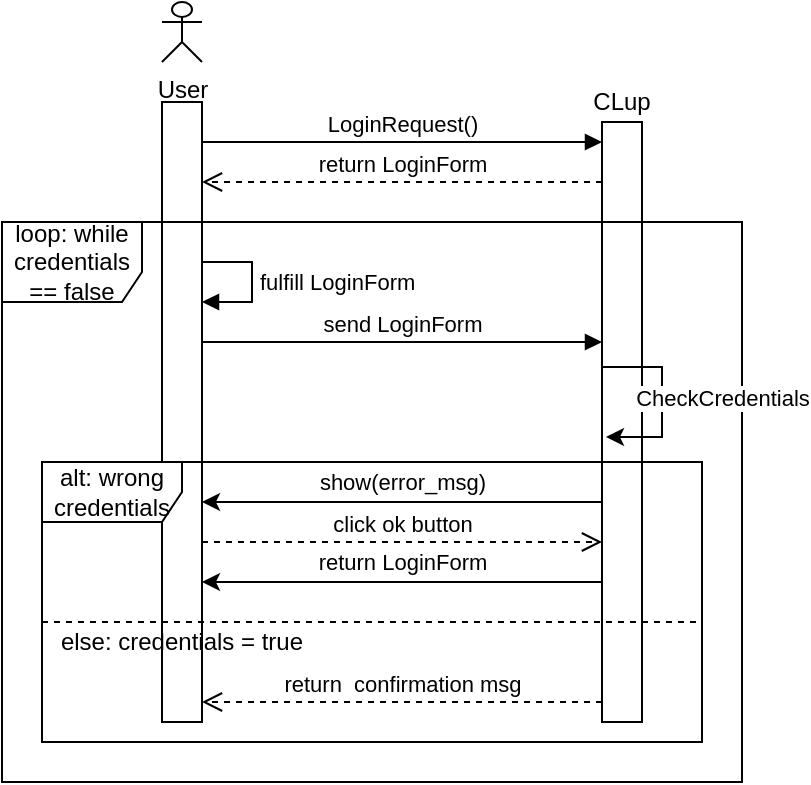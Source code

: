 <mxfile version="13.10.4" type="onedrive"><diagram id="7XqS3zvHjSXHjVMKc0oO" name="Page-1"><mxGraphModel dx="920" dy="485" grid="1" gridSize="10" guides="1" tooltips="1" connect="1" arrows="1" fold="1" page="1" pageScale="1" pageWidth="827" pageHeight="1169" math="0" shadow="0"><root><mxCell id="0"/><mxCell id="1" parent="0"/><mxCell id="ps5JSmDAXr1C3nV3g832-11" value="" style="rounded=0;whiteSpace=wrap;html=1;" vertex="1" parent="1"><mxGeometry x="100" y="80" width="20" height="310" as="geometry"/></mxCell><mxCell id="ps5JSmDAXr1C3nV3g832-10" value="" style="rounded=0;whiteSpace=wrap;html=1;" vertex="1" parent="1"><mxGeometry x="320" y="90" width="20" height="300" as="geometry"/></mxCell><mxCell id="ps5JSmDAXr1C3nV3g832-16" value="alt: wrong credentials" style="shape=umlFrame;whiteSpace=wrap;html=1;width=70;height=30;" vertex="1" parent="1"><mxGeometry x="40" y="260" width="330" height="140" as="geometry"/></mxCell><mxCell id="ps5JSmDAXr1C3nV3g832-13" value="loop: while credentials == false" style="shape=umlFrame;whiteSpace=wrap;html=1;width=70;height=40;" vertex="1" parent="1"><mxGeometry x="20" y="140" width="370" height="280" as="geometry"/></mxCell><mxCell id="ps5JSmDAXr1C3nV3g832-3" value="CLup" style="text;html=1;strokeColor=none;fillColor=none;align=center;verticalAlign=middle;whiteSpace=wrap;rounded=0;" vertex="1" parent="1"><mxGeometry x="310" y="70" width="40" height="20" as="geometry"/></mxCell><mxCell id="ps5JSmDAXr1C3nV3g832-4" value="LoginRequest()" style="html=1;verticalAlign=bottom;endArrow=block;" edge="1" parent="1"><mxGeometry width="80" relative="1" as="geometry"><mxPoint x="120" y="100" as="sourcePoint"/><mxPoint x="320" y="100" as="targetPoint"/><Array as="points"><mxPoint x="200" y="100"/></Array></mxGeometry></mxCell><mxCell id="ps5JSmDAXr1C3nV3g832-5" value="return LoginForm" style="html=1;verticalAlign=bottom;endArrow=open;dashed=1;endSize=8;" edge="1" parent="1"><mxGeometry relative="1" as="geometry"><mxPoint x="320" y="120" as="sourcePoint"/><mxPoint x="120" y="120" as="targetPoint"/></mxGeometry></mxCell><mxCell id="ps5JSmDAXr1C3nV3g832-6" value="send LoginForm" style="html=1;verticalAlign=bottom;endArrow=block;" edge="1" parent="1"><mxGeometry width="80" relative="1" as="geometry"><mxPoint x="120" y="200" as="sourcePoint"/><mxPoint x="320" y="200" as="targetPoint"/><Array as="points"><mxPoint x="200" y="200"/></Array></mxGeometry></mxCell><mxCell id="ps5JSmDAXr1C3nV3g832-7" value="CheckCredentials" style="edgeStyle=orthogonalEdgeStyle;rounded=0;orthogonalLoop=1;jettySize=auto;html=1;exitX=1;exitY=0.5;exitDx=0;exitDy=0;" edge="1" parent="1"><mxGeometry x="-0.033" y="30" relative="1" as="geometry"><mxPoint x="322.0" y="247.5" as="targetPoint"/><mxPoint x="320.0" y="212.5" as="sourcePoint"/><Array as="points"><mxPoint x="350" y="212.5"/><mxPoint x="350" y="247.5"/></Array><mxPoint as="offset"/></mxGeometry></mxCell><mxCell id="ps5JSmDAXr1C3nV3g832-8" value="return&amp;nbsp; confirmation msg" style="html=1;verticalAlign=bottom;endArrow=open;dashed=1;endSize=8;" edge="1" parent="1"><mxGeometry relative="1" as="geometry"><mxPoint x="320" y="380" as="sourcePoint"/><mxPoint x="120" y="380" as="targetPoint"/></mxGeometry></mxCell><mxCell id="ps5JSmDAXr1C3nV3g832-12" value="User" style="shape=umlActor;verticalLabelPosition=bottom;verticalAlign=top;html=1;outlineConnect=0;" vertex="1" parent="1"><mxGeometry x="100" y="30" width="20" height="30" as="geometry"/></mxCell><mxCell id="ps5JSmDAXr1C3nV3g832-15" value="fulfill LoginForm" style="edgeStyle=orthogonalEdgeStyle;html=1;align=left;spacingLeft=2;endArrow=block;rounded=0;" edge="1" parent="1"><mxGeometry relative="1" as="geometry"><mxPoint x="120" y="160" as="sourcePoint"/><Array as="points"><mxPoint x="145" y="160"/></Array><mxPoint x="120" y="180" as="targetPoint"/></mxGeometry></mxCell><mxCell id="ps5JSmDAXr1C3nV3g832-17" value="show(error_msg)" style="endArrow=classic;html=1;" edge="1" parent="1"><mxGeometry y="-10" width="50" height="50" relative="1" as="geometry"><mxPoint x="320" y="280" as="sourcePoint"/><mxPoint x="120" y="280" as="targetPoint"/><mxPoint as="offset"/></mxGeometry></mxCell><mxCell id="ps5JSmDAXr1C3nV3g832-19" value="click ok button" style="html=1;verticalAlign=bottom;endArrow=open;dashed=1;endSize=8;" edge="1" parent="1"><mxGeometry relative="1" as="geometry"><mxPoint x="120" y="300" as="sourcePoint"/><mxPoint x="320" y="300" as="targetPoint"/></mxGeometry></mxCell><mxCell id="ps5JSmDAXr1C3nV3g832-20" value="return LoginForm" style="endArrow=classic;html=1;" edge="1" parent="1"><mxGeometry y="-10" width="50" height="50" relative="1" as="geometry"><mxPoint x="320" y="320" as="sourcePoint"/><mxPoint x="120" y="320" as="targetPoint"/><mxPoint as="offset"/></mxGeometry></mxCell><mxCell id="ps5JSmDAXr1C3nV3g832-21" value="" style="endArrow=none;dashed=1;html=1;" edge="1" parent="1"><mxGeometry width="50" height="50" relative="1" as="geometry"><mxPoint x="40" y="340" as="sourcePoint"/><mxPoint x="370" y="340" as="targetPoint"/></mxGeometry></mxCell><mxCell id="ps5JSmDAXr1C3nV3g832-23" value="else: credentials = true" style="text;html=1;strokeColor=none;fillColor=none;align=center;verticalAlign=middle;whiteSpace=wrap;rounded=0;" vertex="1" parent="1"><mxGeometry x="40" y="340" width="140" height="20" as="geometry"/></mxCell></root></mxGraphModel></diagram></mxfile>